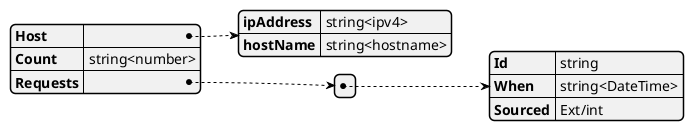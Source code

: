 @startjson
{
    "Host":{
        "ipAddress":"string<ipv4>",
        "hostName":"string<hostname>"
    },
    "Count": "string<number>",
    "Requests" : [
        {
            "Id": "string",
            "When" : "string<DateTime>",
            "Sourced": "Ext/int"
        }
    ]
}
@endjson